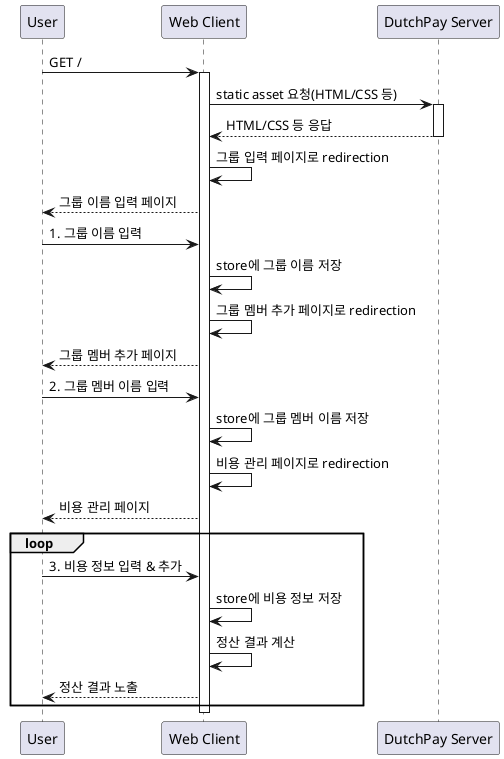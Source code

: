 @startuml
participant User
participant "Web Client" as C
participant "DutchPay Server" as S

User -> C: GET / 
activate C
C -> S: static asset 요청(HTML/CSS 등)
activate S
S --> C: HTML/CSS 등 응답
deactivate S

C -> C: 그룹 입력 페이지로 redirection
C --> User: 그룹 이름 입력 페이지

User -> C: 1. 그룹 이름 입력
C -> C: store에 그룹 이름 저장
C -> C: 그룹 멤버 추가 페이지로 redirection
C --> User: 그룹 멤버 추가 페이지

User -> C: 2. 그룹 멤버 이름 입력
C -> C: store에 그룹 멤버 이름 저장
C -> C: 비용 관리 페이지로 redirection
C --> User: 비용 관리 페이지

loop 
  User -> C: 3. 비용 정보 입력 & 추가
  C -> C: store에 비용 정보 저장
  C -> C: 정산 결과 계산
  C --> User: 정산 결과 노출
end

deactivate C

@enduml
